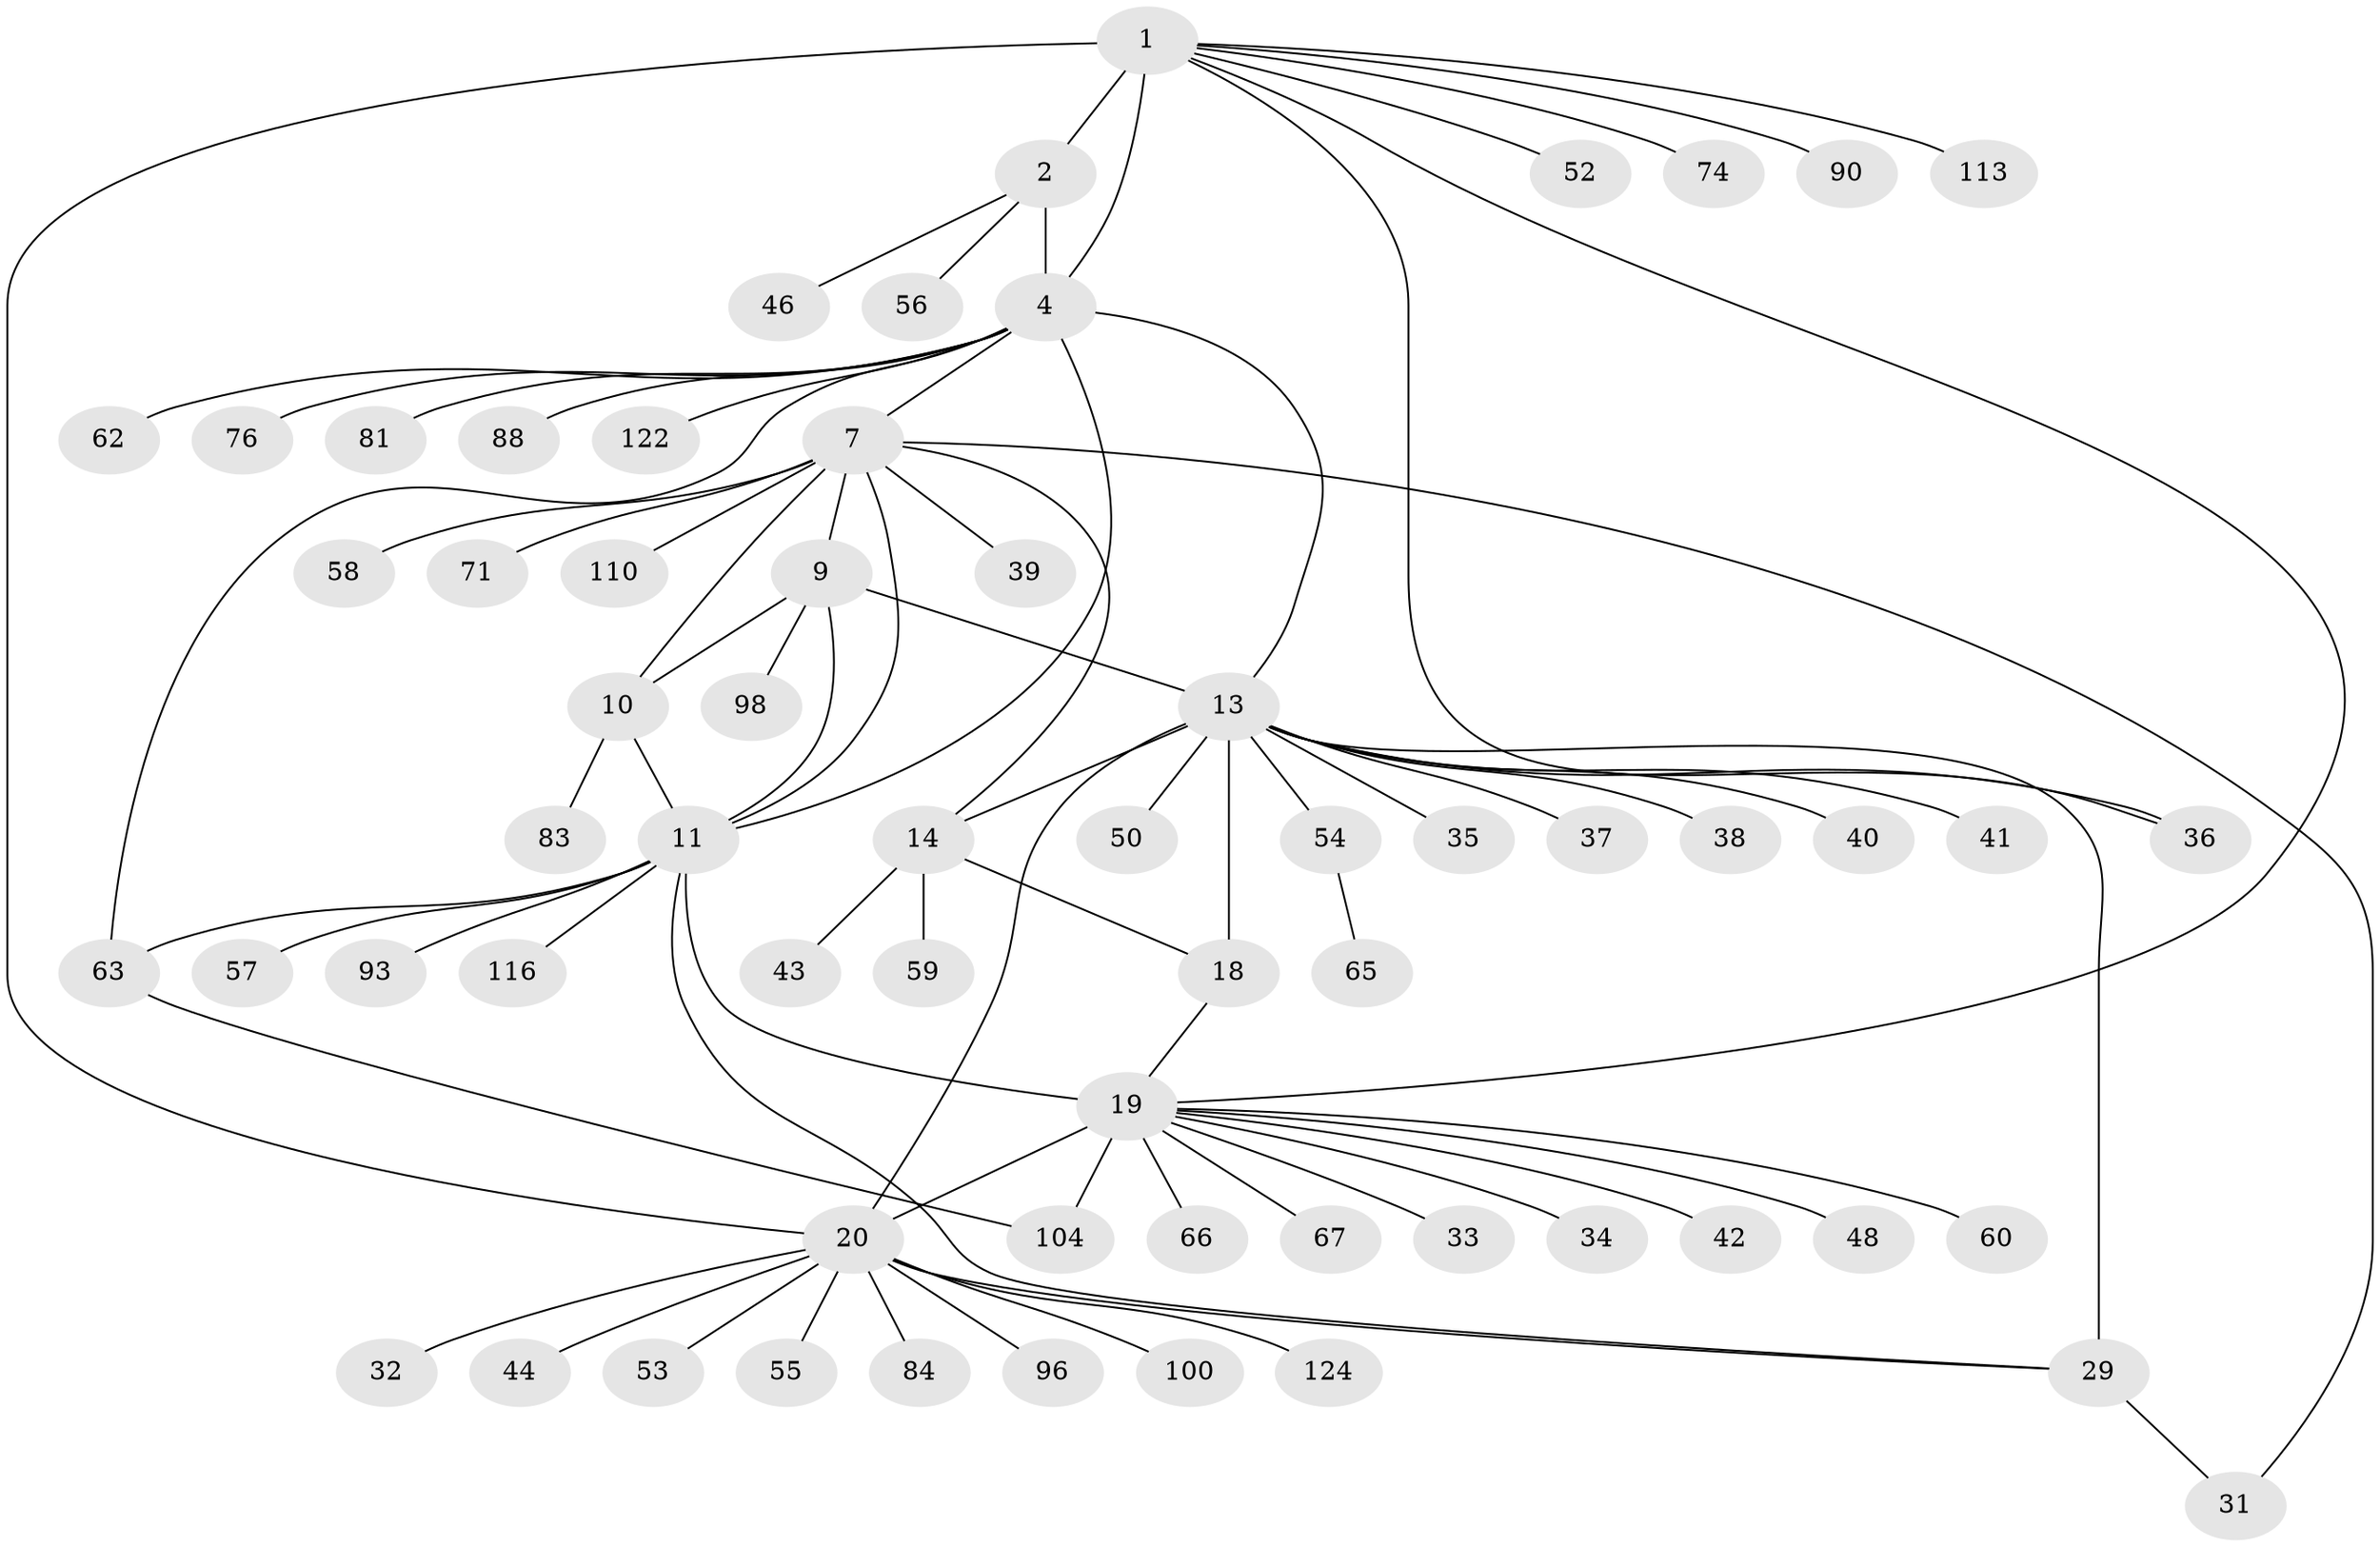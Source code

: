 // original degree distribution, {7: 0.06451612903225806, 6: 0.024193548387096774, 9: 0.04032258064516129, 14: 0.008064516129032258, 8: 0.03225806451612903, 10: 0.04032258064516129, 12: 0.016129032258064516, 11: 0.008064516129032258, 5: 0.008064516129032258, 3: 0.03225806451612903, 1: 0.6209677419354839, 2: 0.10483870967741936}
// Generated by graph-tools (version 1.1) at 2025/16/03/09/25 04:16:07]
// undirected, 62 vertices, 79 edges
graph export_dot {
graph [start="1"]
  node [color=gray90,style=filled];
  1 [super="+3"];
  2 [super="+5"];
  4 [super="+47"];
  7 [super="+8+80"];
  9 [super="+12+77+123+101+70"];
  10 [super="+91"];
  11;
  13 [super="+115+97+16+15+26"];
  14 [super="+107"];
  18 [super="+105+111+75"];
  19 [super="+21+23+121"];
  20 [super="+68+22+61"];
  29;
  31 [super="+51+79"];
  32;
  33;
  34;
  35;
  36;
  37;
  38;
  39;
  40;
  41;
  42 [super="+69"];
  43;
  44;
  46;
  48 [super="+49"];
  50;
  52;
  53;
  54;
  55;
  56 [super="+108"];
  57;
  58;
  59;
  60;
  62;
  63;
  65 [super="+86+117"];
  66;
  67;
  71;
  74;
  76;
  81;
  83;
  84;
  88;
  90;
  93;
  96;
  98;
  100;
  104;
  110;
  113;
  116;
  122;
  124;
  1 -- 2 [weight=6];
  1 -- 4 [weight=3];
  1 -- 36;
  1 -- 19;
  1 -- 74;
  1 -- 113;
  1 -- 20;
  1 -- 52;
  1 -- 90;
  2 -- 4 [weight=2];
  2 -- 46;
  2 -- 56;
  4 -- 13;
  4 -- 62;
  4 -- 63;
  4 -- 76;
  4 -- 81;
  4 -- 88;
  4 -- 122;
  4 -- 7;
  4 -- 11;
  7 -- 9 [weight=4];
  7 -- 10 [weight=2];
  7 -- 11 [weight=2];
  7 -- 58;
  7 -- 71;
  7 -- 39;
  7 -- 110;
  7 -- 14;
  7 -- 31;
  9 -- 10 [weight=2];
  9 -- 11 [weight=2];
  9 -- 98;
  9 -- 13;
  10 -- 11;
  10 -- 83;
  11 -- 19;
  11 -- 29;
  11 -- 57;
  11 -- 63;
  11 -- 93;
  11 -- 116;
  13 -- 14 [weight=4];
  13 -- 18 [weight=4];
  13 -- 36;
  13 -- 35;
  13 -- 38;
  13 -- 41;
  13 -- 50;
  13 -- 54;
  13 -- 29 [weight=3];
  13 -- 20 [weight=6];
  13 -- 37;
  13 -- 40;
  14 -- 18;
  14 -- 43;
  14 -- 59;
  18 -- 19;
  19 -- 20 [weight=9];
  19 -- 42;
  19 -- 33;
  19 -- 60;
  19 -- 34;
  19 -- 67;
  19 -- 66;
  19 -- 104;
  19 -- 48;
  20 -- 32;
  20 -- 96;
  20 -- 100;
  20 -- 44;
  20 -- 84;
  20 -- 53;
  20 -- 55;
  20 -- 124;
  20 -- 29 [weight=2];
  29 -- 31;
  54 -- 65;
  63 -- 104;
}
